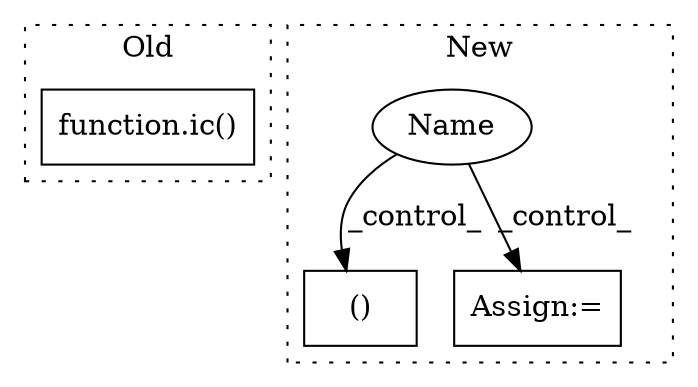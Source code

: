 digraph G {
subgraph cluster0 {
1 [label="function.ic()" a="75" s="21450,21472" l="3,1" shape="box"];
label = "Old";
style="dotted";
}
subgraph cluster1 {
2 [label="()" a="54" s="22209" l="8" shape="box"];
3 [label="Name" a="87" s="21919" l="1" shape="ellipse"];
4 [label="Assign:=" a="68" s="22209" l="11" shape="box"];
label = "New";
style="dotted";
}
3 -> 4 [label="_control_"];
3 -> 2 [label="_control_"];
}